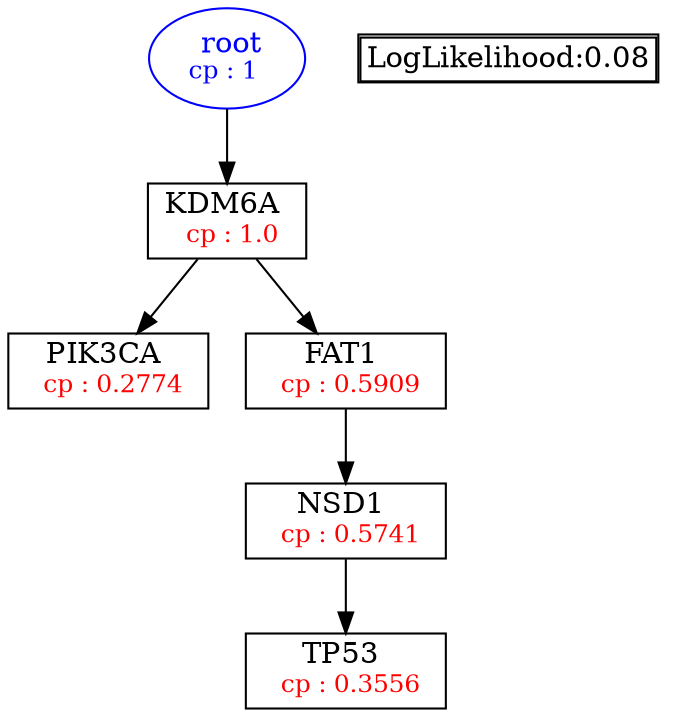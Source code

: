 digraph tree {
    "root" [label=<<font color='Blue'> root</font><br/><font color='Blue' POINT-SIZE='12'>cp : 1 </font>>, shape=oval, color=Blue];
    "S5" [label =<KDM6A <br/> <font color='Red' POINT-SIZE='12'> cp : 1.0 </font>>, shape=box];
    "S1" [label =<PIK3CA <br/> <font color='Red' POINT-SIZE='12'> cp : 0.2774 </font>>, shape=box];
    "S2" [label =<FAT1 <br/> <font color='Red' POINT-SIZE='12'> cp : 0.5909 </font>>, shape=box];
    "S3" [label =<NSD1 <br/> <font color='Red' POINT-SIZE='12'> cp : 0.5741 </font>>, shape=box];
    "S4" [label =<TP53 <br/> <font color='Red' POINT-SIZE='12'> cp : 0.3556 </font>>, shape=box];
    "root" -> "S5";
    "S5" -> "S1";
    "S5" -> "S2";
    "S2" -> "S3";
    "S3" -> "S4";

    node[shape=plaintext]
    fontsize="10"
    struct1 [label=
    <<TABLE BORDER="1" CELLBORDER="1" CELLSPACING="0" >
    <TR><TD ALIGN="LEFT">LogLikelihood:0.08</TD></TR>
    </TABLE>>];

}
